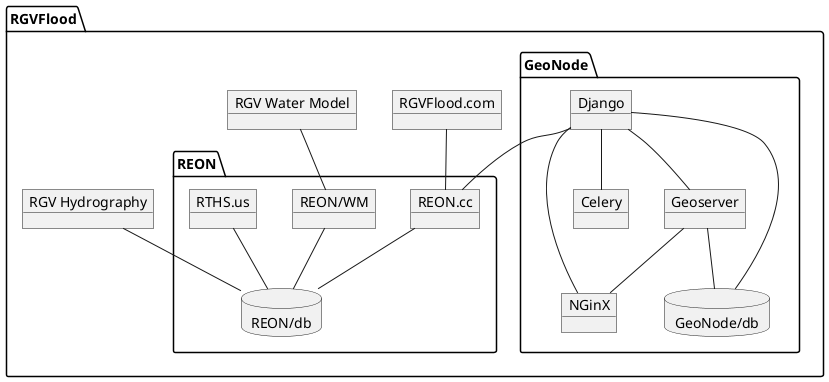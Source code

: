 @startuml
allowmixing
package RGVFlood {
  object "RGVFlood.com" as rgvcc
  object "RGV Water Model" as rgvwm
  object "RGV Hydrography" as rgvdata

package GeoNode {
  object "Django" as django
  object "Geoserver" as geoserver
  object "Celery" as celery
  object "NGinX" as nginx
  database "GeoNode/db" as gndb
}
package REON {
  object "REON.cc" as cc
  object "REON/WM" as wm
  object "RTHS.us" as rths
  database "REON/db" as reondb
}
rgvcc -- cc
rgvwm -- wm
rgvdata -- reondb
django -- cc
django -- gndb
django -- celery
django -- geoserver
django -- nginx
geoserver -- nginx
geoserver -- gndb
wm -- reondb
rths -- reondb
cc -- reondb
}
@enduml